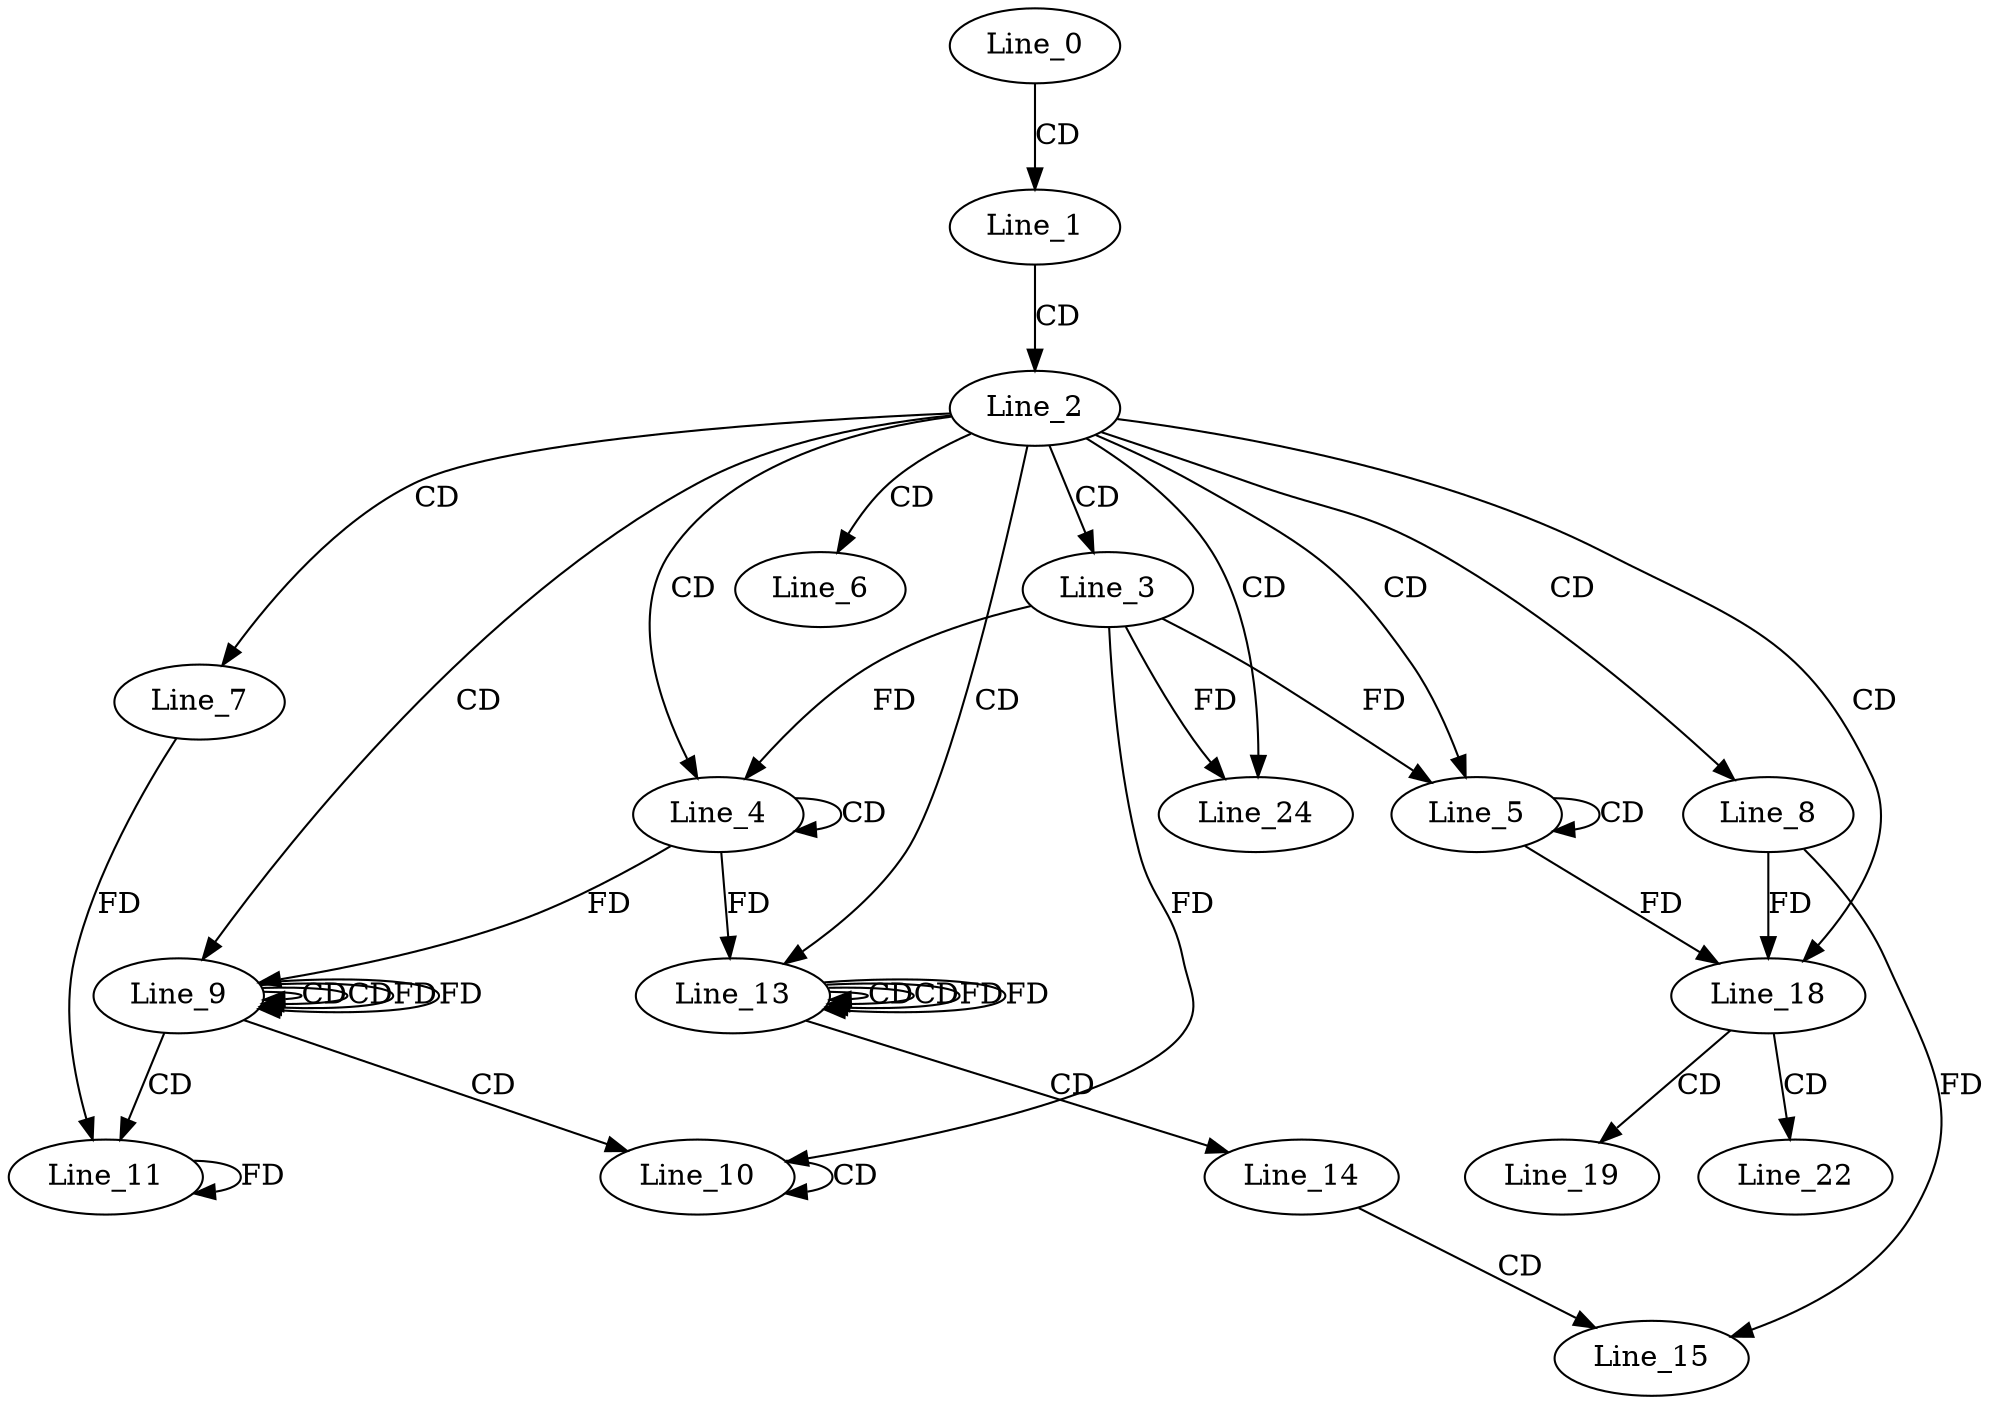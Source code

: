 digraph G {
  Line_0;
  Line_1;
  Line_2;
  Line_3;
  Line_4;
  Line_4;
  Line_5;
  Line_5;
  Line_6;
  Line_7;
  Line_8;
  Line_9;
  Line_9;
  Line_9;
  Line_10;
  Line_10;
  Line_11;
  Line_13;
  Line_13;
  Line_13;
  Line_14;
  Line_15;
  Line_18;
  Line_19;
  Line_22;
  Line_24;
  Line_0 -> Line_1 [ label="CD" ];
  Line_1 -> Line_2 [ label="CD" ];
  Line_2 -> Line_3 [ label="CD" ];
  Line_2 -> Line_4 [ label="CD" ];
  Line_4 -> Line_4 [ label="CD" ];
  Line_3 -> Line_4 [ label="FD" ];
  Line_2 -> Line_5 [ label="CD" ];
  Line_5 -> Line_5 [ label="CD" ];
  Line_3 -> Line_5 [ label="FD" ];
  Line_2 -> Line_6 [ label="CD" ];
  Line_2 -> Line_7 [ label="CD" ];
  Line_2 -> Line_8 [ label="CD" ];
  Line_2 -> Line_9 [ label="CD" ];
  Line_9 -> Line_9 [ label="CD" ];
  Line_4 -> Line_9 [ label="FD" ];
  Line_9 -> Line_9 [ label="CD" ];
  Line_9 -> Line_9 [ label="FD" ];
  Line_9 -> Line_10 [ label="CD" ];
  Line_10 -> Line_10 [ label="CD" ];
  Line_3 -> Line_10 [ label="FD" ];
  Line_9 -> Line_11 [ label="CD" ];
  Line_11 -> Line_11 [ label="FD" ];
  Line_7 -> Line_11 [ label="FD" ];
  Line_2 -> Line_13 [ label="CD" ];
  Line_13 -> Line_13 [ label="CD" ];
  Line_4 -> Line_13 [ label="FD" ];
  Line_13 -> Line_13 [ label="CD" ];
  Line_13 -> Line_13 [ label="FD" ];
  Line_13 -> Line_14 [ label="CD" ];
  Line_14 -> Line_15 [ label="CD" ];
  Line_8 -> Line_15 [ label="FD" ];
  Line_2 -> Line_18 [ label="CD" ];
  Line_8 -> Line_18 [ label="FD" ];
  Line_5 -> Line_18 [ label="FD" ];
  Line_18 -> Line_19 [ label="CD" ];
  Line_18 -> Line_22 [ label="CD" ];
  Line_2 -> Line_24 [ label="CD" ];
  Line_3 -> Line_24 [ label="FD" ];
  Line_9 -> Line_9 [ label="FD" ];
  Line_13 -> Line_13 [ label="FD" ];
}
